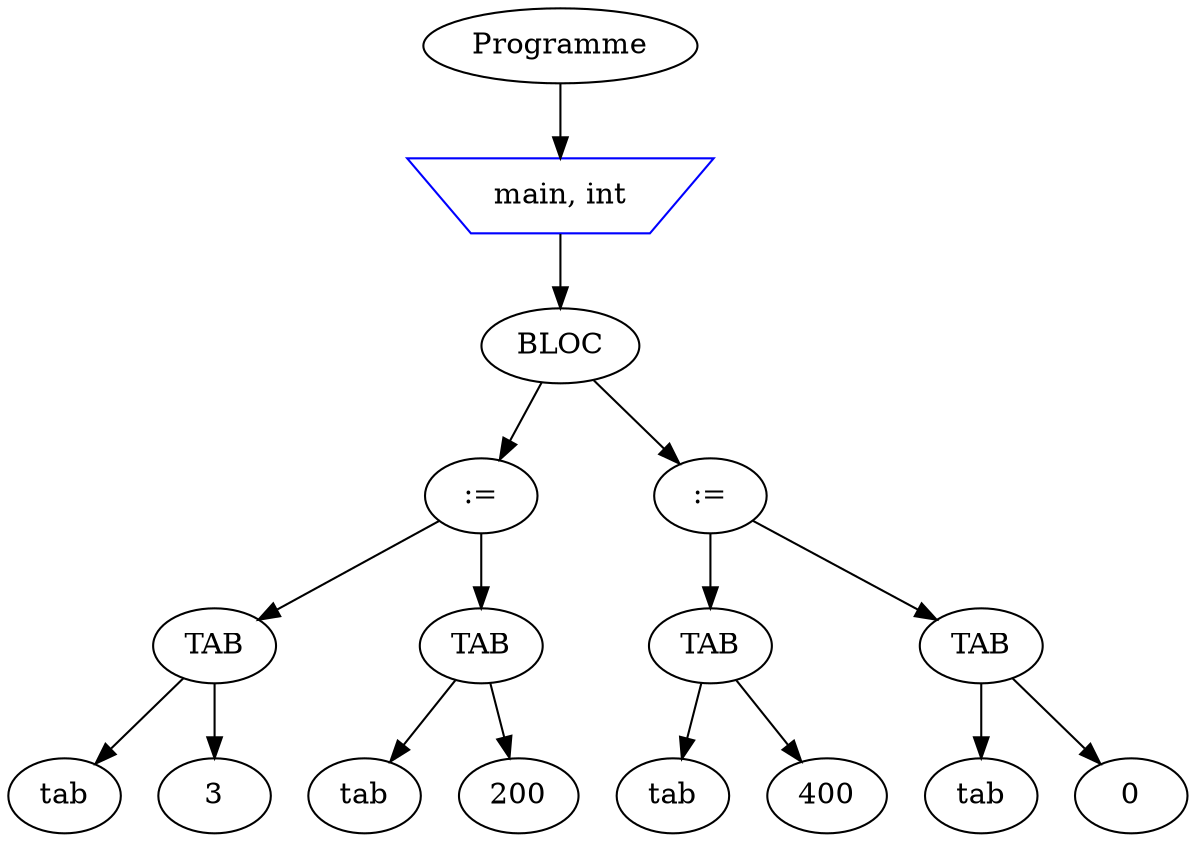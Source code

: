 digraph mon_programme {
node_0x7fffd47ef690 [label="Programme"];
node_0x7fffd47ee740 [label="main, int" shape=invtrapezium color=blue];
node_0x7fffd47ef6f0 [label="BLOC"];
node_0x7fffd47eeba0 [label=":="];
node_0x7fffd47ee9a0 [label="TAB"];
node_0x7fffd47ee880 [label="tab"];
node_0x7fffd47ee9a0 -> node_0x7fffd47ee880
node_0x7fffd47ee920 [label="3"];
node_0x7fffd47ee9a0 -> node_0x7fffd47ee920
node_0x7fffd47eeba0 -> node_0x7fffd47ee9a0
node_0x7fffd47eeb40 [label="TAB"];
node_0x7fffd47eea20 [label="tab"];
node_0x7fffd47eeb40 -> node_0x7fffd47eea20
node_0x7fffd47eeac0 [label="200"];
node_0x7fffd47eeb40 -> node_0x7fffd47eeac0
node_0x7fffd47eeba0 -> node_0x7fffd47eeb40
node_0x7fffd47ef6f0 -> node_0x7fffd47eeba0
node_0x7fffd47eef40 [label=":="];
node_0x7fffd47eed40 [label="TAB"];
node_0x7fffd47eec20 [label="tab"];
node_0x7fffd47eed40 -> node_0x7fffd47eec20
node_0x7fffd47eecc0 [label="400"];
node_0x7fffd47eed40 -> node_0x7fffd47eecc0
node_0x7fffd47eef40 -> node_0x7fffd47eed40
node_0x7fffd47eeee0 [label="TAB"];
node_0x7fffd47eedc0 [label="tab"];
node_0x7fffd47eeee0 -> node_0x7fffd47eedc0
node_0x7fffd47eee60 [label="0"];
node_0x7fffd47eeee0 -> node_0x7fffd47eee60
node_0x7fffd47eef40 -> node_0x7fffd47eeee0
node_0x7fffd47ef6f0 -> node_0x7fffd47eef40
node_0x7fffd47ee740 -> node_0x7fffd47ef6f0
node_0x7fffd47ef690 -> node_0x7fffd47ee740
}
